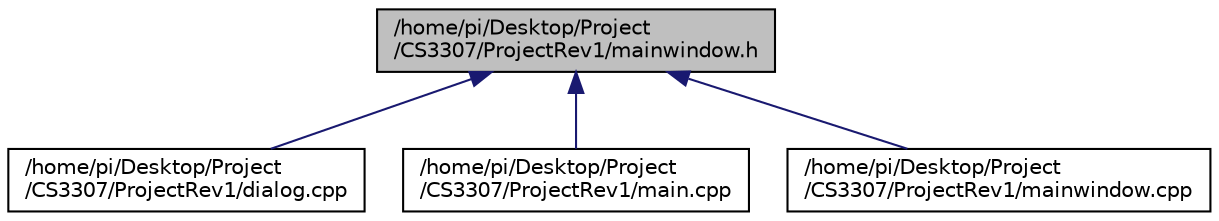 digraph "/home/pi/Desktop/Project/CS3307/ProjectRev1/mainwindow.h"
{
  edge [fontname="Helvetica",fontsize="10",labelfontname="Helvetica",labelfontsize="10"];
  node [fontname="Helvetica",fontsize="10",shape=record];
  Node24 [label="/home/pi/Desktop/Project\l/CS3307/ProjectRev1/mainwindow.h",height=0.2,width=0.4,color="black", fillcolor="grey75", style="filled", fontcolor="black"];
  Node24 -> Node25 [dir="back",color="midnightblue",fontsize="10",style="solid",fontname="Helvetica"];
  Node25 [label="/home/pi/Desktop/Project\l/CS3307/ProjectRev1/dialog.cpp",height=0.2,width=0.4,color="black", fillcolor="white", style="filled",URL="$dialog_8cpp.html"];
  Node24 -> Node26 [dir="back",color="midnightblue",fontsize="10",style="solid",fontname="Helvetica"];
  Node26 [label="/home/pi/Desktop/Project\l/CS3307/ProjectRev1/main.cpp",height=0.2,width=0.4,color="black", fillcolor="white", style="filled",URL="$main_8cpp.html"];
  Node24 -> Node27 [dir="back",color="midnightblue",fontsize="10",style="solid",fontname="Helvetica"];
  Node27 [label="/home/pi/Desktop/Project\l/CS3307/ProjectRev1/mainwindow.cpp",height=0.2,width=0.4,color="black", fillcolor="white", style="filled",URL="$mainwindow_8cpp.html"];
}
